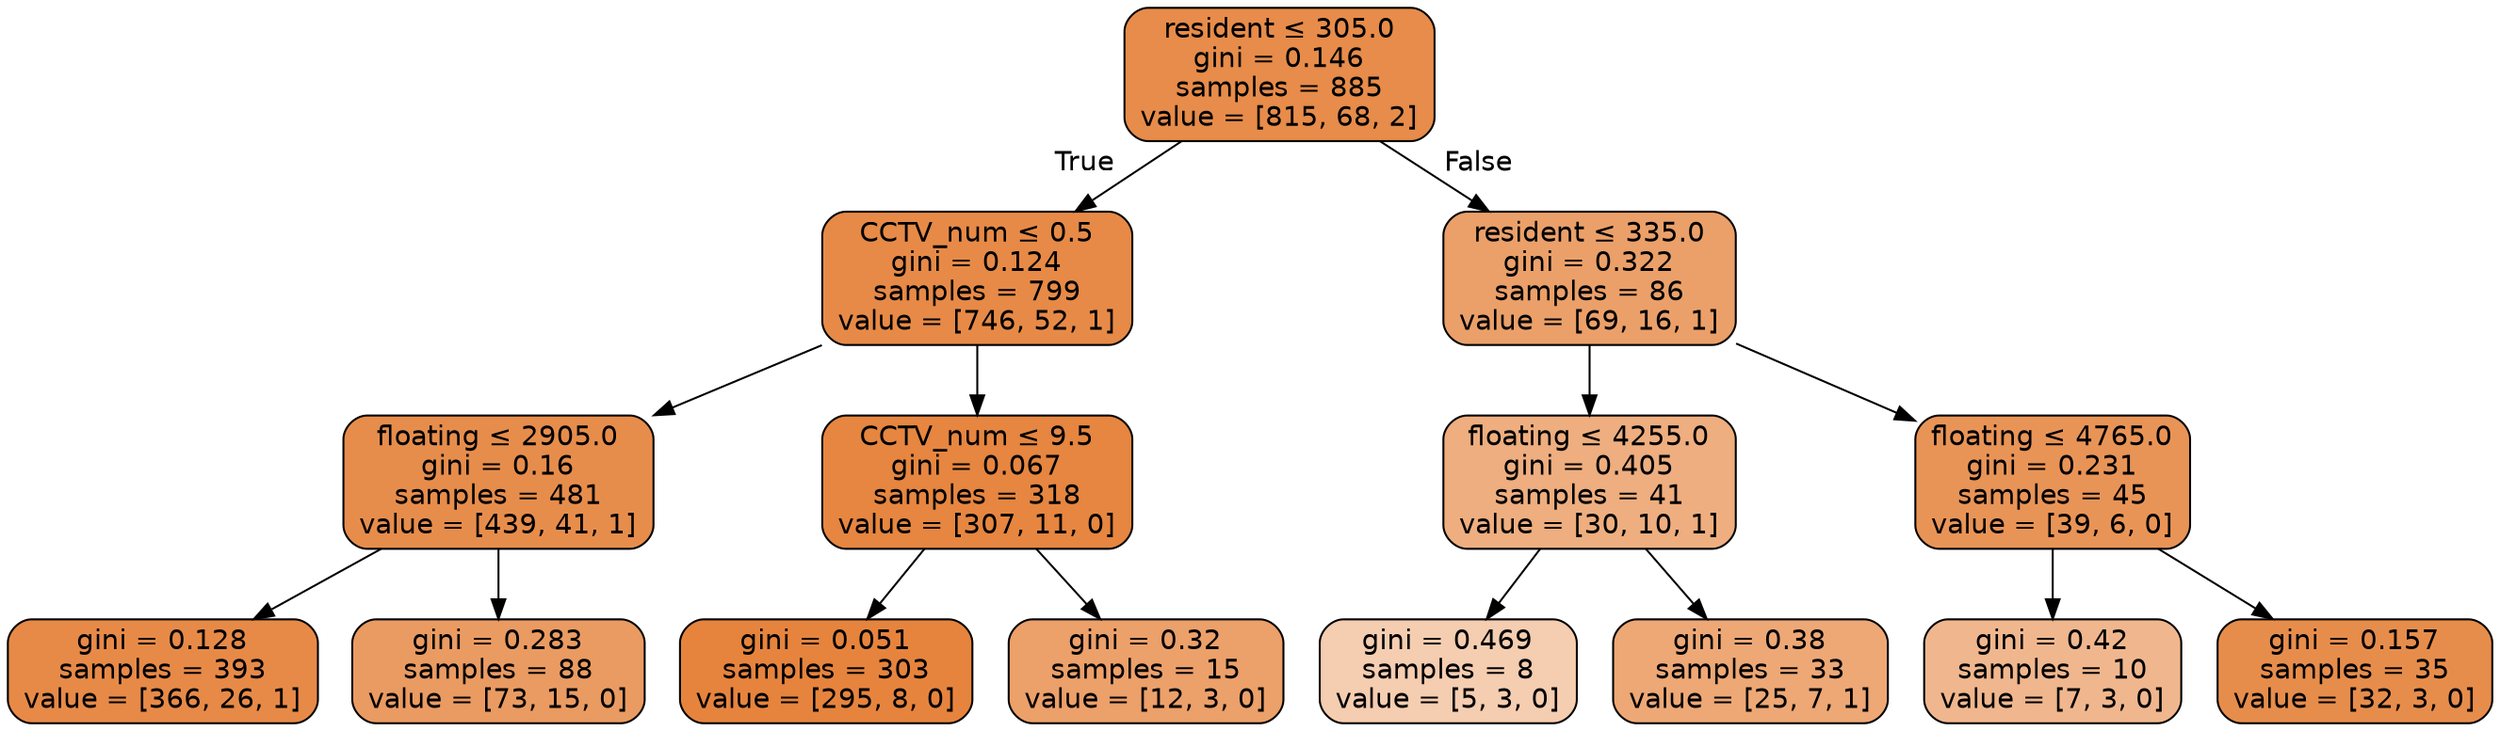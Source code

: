 digraph Tree {
node [shape=box, style="filled, rounded", color="black", fontname=helvetica] ;
edge [fontname=helvetica] ;
0 [label=<resident &le; 305.0<br/>gini = 0.146<br/>samples = 885<br/>value = [815, 68, 2]>, fillcolor="#e78c4a"] ;
1 [label=<CCTV_num &le; 0.5<br/>gini = 0.124<br/>samples = 799<br/>value = [746, 52, 1]>, fillcolor="#e78a47"] ;
0 -> 1 [labeldistance=2.5, labelangle=45, headlabel="True"] ;
2 [label=<floating &le; 2905.0<br/>gini = 0.16<br/>samples = 481<br/>value = [439, 41, 1]>, fillcolor="#e78d4c"] ;
1 -> 2 ;
3 [label=<gini = 0.128<br/>samples = 393<br/>value = [366, 26, 1]>, fillcolor="#e78a48"] ;
2 -> 3 ;
4 [label=<gini = 0.283<br/>samples = 88<br/>value = [73, 15, 0]>, fillcolor="#ea9b62"] ;
2 -> 4 ;
5 [label=<CCTV_num &le; 9.5<br/>gini = 0.067<br/>samples = 318<br/>value = [307, 11, 0]>, fillcolor="#e68640"] ;
1 -> 5 ;
6 [label=<gini = 0.051<br/>samples = 303<br/>value = [295, 8, 0]>, fillcolor="#e6843e"] ;
5 -> 6 ;
7 [label=<gini = 0.32<br/>samples = 15<br/>value = [12, 3, 0]>, fillcolor="#eca06a"] ;
5 -> 7 ;
8 [label=<resident &le; 335.0<br/>gini = 0.322<br/>samples = 86<br/>value = [69, 16, 1]>, fillcolor="#eba069"] ;
0 -> 8 [labeldistance=2.5, labelangle=-45, headlabel="False"] ;
9 [label=<floating &le; 4255.0<br/>gini = 0.405<br/>samples = 41<br/>value = [30, 10, 1]>, fillcolor="#eeae7f"] ;
8 -> 9 ;
10 [label=<gini = 0.469<br/>samples = 8<br/>value = [5, 3, 0]>, fillcolor="#f5cdb0"] ;
9 -> 10 ;
11 [label=<gini = 0.38<br/>samples = 33<br/>value = [25, 7, 1]>, fillcolor="#eda876"] ;
9 -> 11 ;
12 [label=<floating &le; 4765.0<br/>gini = 0.231<br/>samples = 45<br/>value = [39, 6, 0]>, fillcolor="#e99457"] ;
8 -> 12 ;
13 [label=<gini = 0.42<br/>samples = 10<br/>value = [7, 3, 0]>, fillcolor="#f0b78e"] ;
12 -> 13 ;
14 [label=<gini = 0.157<br/>samples = 35<br/>value = [32, 3, 0]>, fillcolor="#e78d4c"] ;
12 -> 14 ;
}